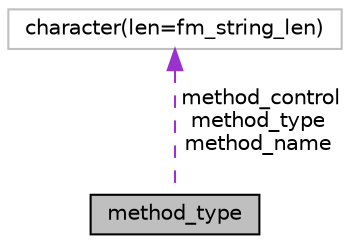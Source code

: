 digraph "method_type"
{
 // INTERACTIVE_SVG=YES
 // LATEX_PDF_SIZE
  edge [fontname="Helvetica",fontsize="10",labelfontname="Helvetica",labelfontsize="10"];
  node [fontname="Helvetica",fontsize="10",shape=record];
  Node1 [label="method_type",height=0.2,width=0.4,color="black", fillcolor="grey75", style="filled", fontcolor="black",tooltip="This method_type is a way to allow a component module to alter the parameters it needs for various tr..."];
  Node2 -> Node1 [dir="back",color="darkorchid3",fontsize="10",style="dashed",label=" method_control\nmethod_type\nmethod_name" ,fontname="Helvetica"];
  Node2 [label="character(len=fm_string_len)",height=0.2,width=0.4,color="grey75", fillcolor="white", style="filled",tooltip=" "];
}
